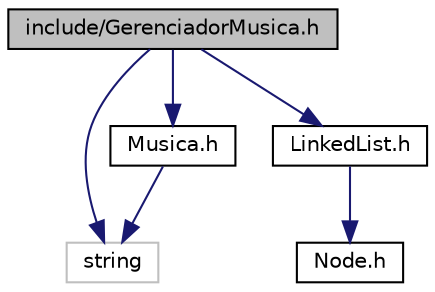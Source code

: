 digraph "include/GerenciadorMusica.h"
{
 // LATEX_PDF_SIZE
  edge [fontname="Helvetica",fontsize="10",labelfontname="Helvetica",labelfontsize="10"];
  node [fontname="Helvetica",fontsize="10",shape=record];
  Node1 [label="include/GerenciadorMusica.h",height=0.2,width=0.4,color="black", fillcolor="grey75", style="filled", fontcolor="black",tooltip="Definição da classe GerenciadorMusica."];
  Node1 -> Node2 [color="midnightblue",fontsize="10",style="solid",fontname="Helvetica"];
  Node2 [label="string",height=0.2,width=0.4,color="grey75", fillcolor="white", style="filled",tooltip=" "];
  Node1 -> Node3 [color="midnightblue",fontsize="10",style="solid",fontname="Helvetica"];
  Node3 [label="LinkedList.h",height=0.2,width=0.4,color="black", fillcolor="white", style="filled",URL="$LinkedList_8h.html",tooltip="Definição da classe LinkedList para implementação de uma lista encadeada."];
  Node3 -> Node4 [color="midnightblue",fontsize="10",style="solid",fontname="Helvetica"];
  Node4 [label="Node.h",height=0.2,width=0.4,color="black", fillcolor="white", style="filled",URL="$Node_8h.html",tooltip="Arquivo cabeçalho da classe Node."];
  Node1 -> Node5 [color="midnightblue",fontsize="10",style="solid",fontname="Helvetica"];
  Node5 [label="Musica.h",height=0.2,width=0.4,color="black", fillcolor="white", style="filled",URL="$Musica_8h.html",tooltip="Definição da classe Musica e seus métodos."];
  Node5 -> Node2 [color="midnightblue",fontsize="10",style="solid",fontname="Helvetica"];
}
